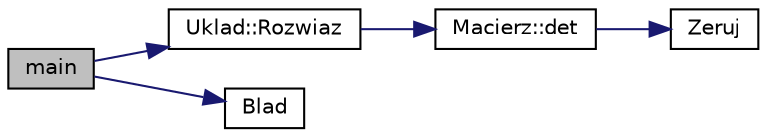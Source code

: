 digraph G
{
  edge [fontname="Helvetica",fontsize="10",labelfontname="Helvetica",labelfontsize="10"];
  node [fontname="Helvetica",fontsize="10",shape=record];
  rankdir="LR";
  Node1 [label="main",height=0.2,width=0.4,color="black", fillcolor="grey75", style="filled" fontcolor="black"];
  Node1 -> Node2 [color="midnightblue",fontsize="10",style="solid",fontname="Helvetica"];
  Node2 [label="Uklad::Rozwiaz",height=0.2,width=0.4,color="black", fillcolor="white", style="filled",URL="$class_uklad.html#a020737e587ee13154b1d0c9aca2fa3d2",tooltip="Funkcja ma za zadanie rozwiązać układ równań Cramera."];
  Node2 -> Node3 [color="midnightblue",fontsize="10",style="solid",fontname="Helvetica"];
  Node3 [label="Macierz::det",height=0.2,width=0.4,color="black", fillcolor="white", style="filled",URL="$class_macierz.html#ad549218e7760f652fae7880f3a795bf9",tooltip="Funkcja wyliczająca wyznacznik macierzy."];
  Node3 -> Node4 [color="midnightblue",fontsize="10",style="solid",fontname="Helvetica"];
  Node4 [label="Zeruj",height=0.2,width=0.4,color="black", fillcolor="white", style="filled",URL="$liczba_8hh.html#a91f8f95affe7aa92e783aef5db29a1c3",tooltip="Metoda zerująca zmienną typu double."];
  Node1 -> Node5 [color="midnightblue",fontsize="10",style="solid",fontname="Helvetica"];
  Node5 [label="Blad",height=0.2,width=0.4,color="black", fillcolor="white", style="filled",URL="$uklad_8hh.html#a41a08f1dbd1b273c947d66fb982d7c78",tooltip="Funkcja wyliczająca błąd wyliczenia rozwiązania układu równań."];
}
